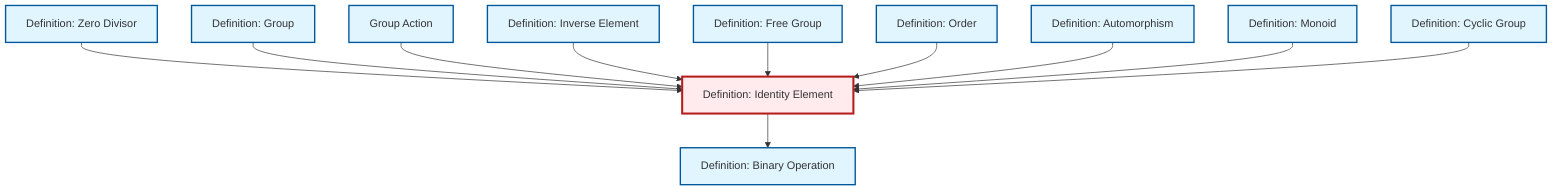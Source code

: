 graph TD
    classDef definition fill:#e1f5fe,stroke:#01579b,stroke-width:2px
    classDef theorem fill:#f3e5f5,stroke:#4a148c,stroke-width:2px
    classDef axiom fill:#fff3e0,stroke:#e65100,stroke-width:2px
    classDef example fill:#e8f5e9,stroke:#1b5e20,stroke-width:2px
    classDef current fill:#ffebee,stroke:#b71c1c,stroke-width:3px
    def-binary-operation["Definition: Binary Operation"]:::definition
    def-free-group["Definition: Free Group"]:::definition
    def-zero-divisor["Definition: Zero Divisor"]:::definition
    def-inverse-element["Definition: Inverse Element"]:::definition
    def-automorphism["Definition: Automorphism"]:::definition
    def-cyclic-group["Definition: Cyclic Group"]:::definition
    def-group["Definition: Group"]:::definition
    def-group-action["Group Action"]:::definition
    def-monoid["Definition: Monoid"]:::definition
    def-order["Definition: Order"]:::definition
    def-identity-element["Definition: Identity Element"]:::definition
    def-zero-divisor --> def-identity-element
    def-group --> def-identity-element
    def-group-action --> def-identity-element
    def-identity-element --> def-binary-operation
    def-inverse-element --> def-identity-element
    def-free-group --> def-identity-element
    def-order --> def-identity-element
    def-automorphism --> def-identity-element
    def-monoid --> def-identity-element
    def-cyclic-group --> def-identity-element
    class def-identity-element current